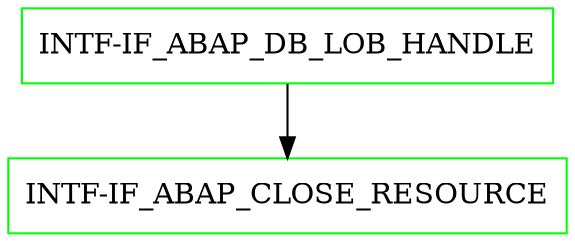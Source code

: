 digraph G {
  "INTF-IF_ABAP_DB_LOB_HANDLE" [shape=box,color=green];
  "INTF-IF_ABAP_CLOSE_RESOURCE" [shape=box,color=green,URL="./INTF_IF_ABAP_CLOSE_RESOURCE.html"];
  "INTF-IF_ABAP_DB_LOB_HANDLE" -> "INTF-IF_ABAP_CLOSE_RESOURCE";
}
